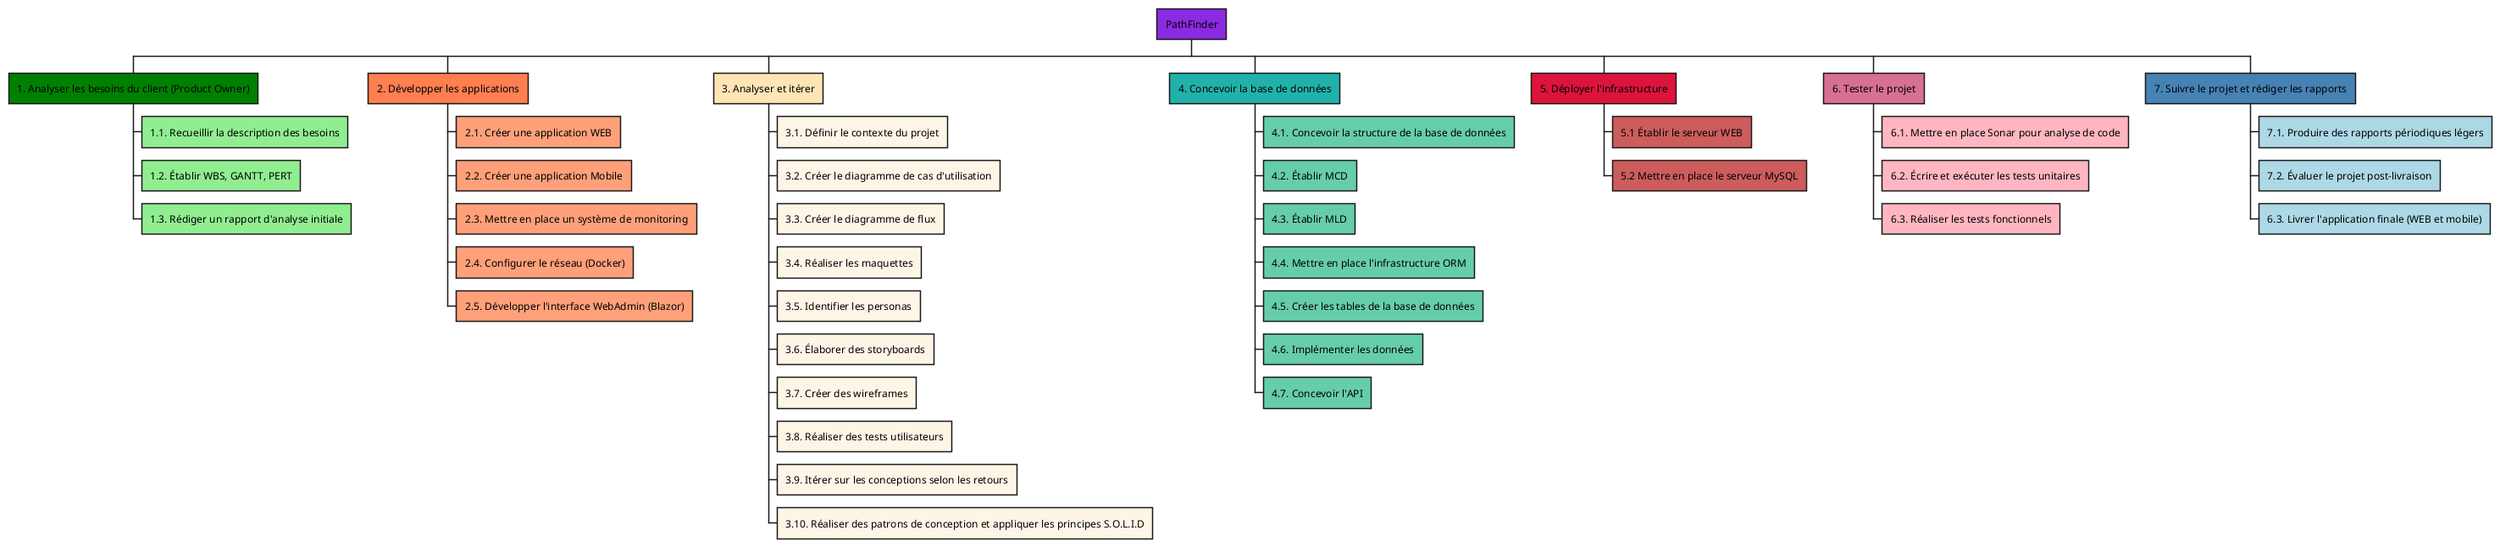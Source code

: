 @startwbs PathFinder
*[#BlueViolet] PathFinder
**[#green] 1. Analyser les besoins du client (Product Owner)
***[#lightgreen] 1.1. Recueillir la description des besoins
***[#lightgreen] 1.2. Établir WBS, GANTT, PERT
***[#lightgreen] 1.3. Rédiger un rapport d'analyse initiale
**[#coral] 2. Développer les applications
***[#LightSalmon] 2.1. Créer une application WEB
***[#LightSalmon] 2.2. Créer une application Mobile
***[#LightSalmon] 2.3. Mettre en place un système de monitoring
***[#LightSalmon] 2.4. Configurer le réseau (Docker)
***[#LightSalmon] 2.5. Développer l'interface WebAdmin (Blazor)
**[#moccasin] 3. Analyser et itérer
***[#oldlace] 3.1. Définir le contexte du projet
***[#oldlace] 3.2. Créer le diagramme de cas d'utilisation
***[#oldlace] 3.3. Créer le diagramme de flux
***[#oldlace] 3.4. Réaliser les maquettes
***[#oldlace] 3.5. Identifier les personas
***[#oldlace] 3.6. Élaborer des storyboards
***[#oldlace] 3.7. Créer des wireframes
***[#oldlace] 3.8. Réaliser des tests utilisateurs
***[#oldlace] 3.9. Itérer sur les conceptions selon les retours
***[#oldlace] 3.10. Réaliser des patrons de conception et appliquer les principes S.O.L.I.D
**[#lightseagreen] 4. Concevoir la base de données
***[#mediumaquamarine] 4.1. Concevoir la structure de la base de données
***[#mediumaquamarine] 4.2. Établir MCD
***[#mediumaquamarine] 4.3. Établir MLD
***[#mediumaquamarine] 4.4. Mettre en place l'infrastructure ORM
***[#mediumaquamarine] 4.5. Créer les tables de la base de données
***[#mediumaquamarine] 4.6. Implémenter les données
***[#mediumaquamarine] 4.7. Concevoir l'API
**[#Crimson] 5. Déployer l'infrastructure
***[#IndianRed] 5.1 Établir le serveur WEB
***[#IndianRed] 5.2 Mettre en place le serveur MySQL
**[#PaleVioletRed] 6. Tester le projet
***[#LightPink] 6.1. Mettre en place Sonar pour analyse de code
***[#LightPink] 6.2. Écrire et exécuter les tests unitaires
***[#LightPink] 6.3. Réaliser les tests fonctionnels
**[#SteelBlue] 7. Suivre le projet et rédiger les rapports
***[#LightBlue] 7.1. Produire des rapports périodiques légers
***[#LightBlue] 7.2. Évaluer le projet post-livraison
***[#LightBlue] 6.3. Livrer l'application finale (WEB et mobile)
@endwbs
